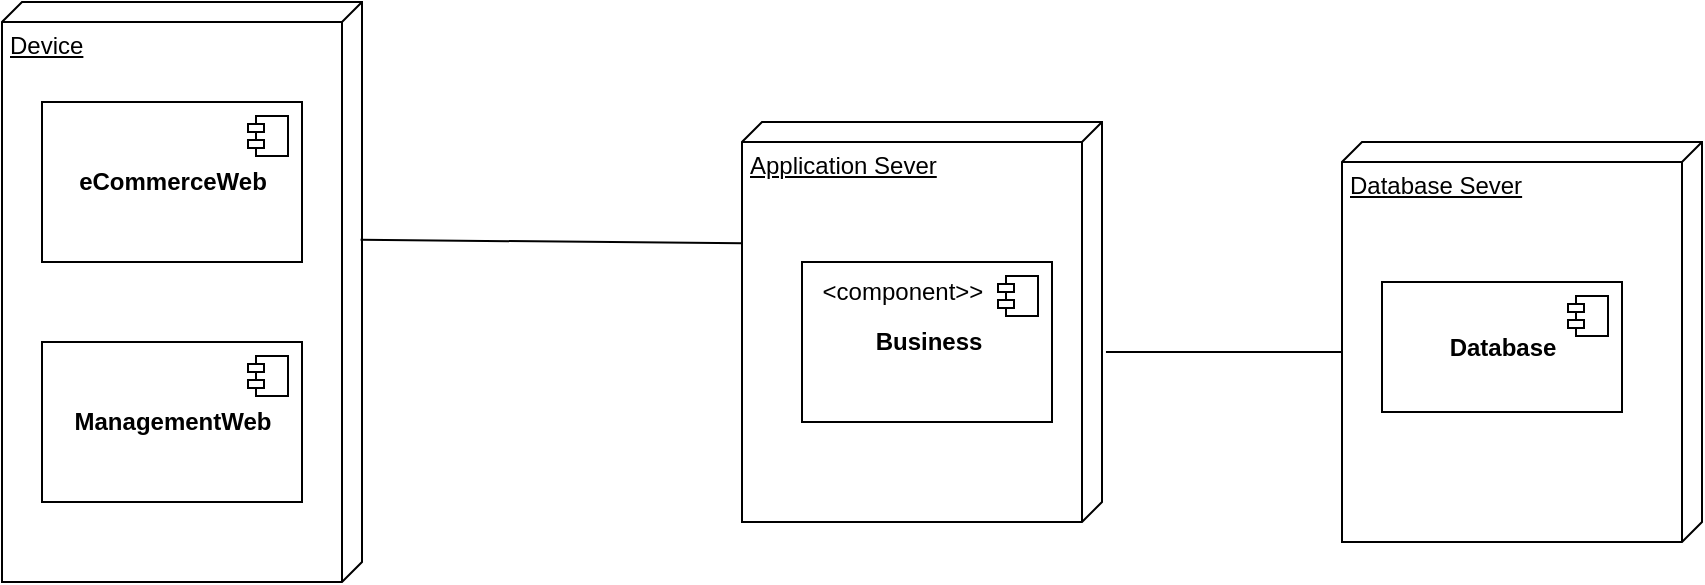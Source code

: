 <mxfile version="20.0.3" type="device"><diagram id="VBdRO_Th2MZ1tMxbXXNb" name="Page-1"><mxGraphModel dx="1038" dy="571" grid="1" gridSize="10" guides="1" tooltips="1" connect="1" arrows="1" fold="1" page="1" pageScale="1" pageWidth="3000" pageHeight="1700" math="0" shadow="0"><root><mxCell id="0"/><mxCell id="1" parent="0"/><mxCell id="WeOqkX8gcrQfNSKUkzTG-1" value="Device" style="verticalAlign=top;align=left;spacingTop=8;spacingLeft=2;spacingRight=12;shape=cube;size=10;direction=south;fontStyle=4;html=1;" parent="1" vertex="1"><mxGeometry x="110" y="120" width="180" height="290" as="geometry"/></mxCell><mxCell id="WeOqkX8gcrQfNSKUkzTG-2" value="&lt;b&gt;eCommerceWeb&lt;/b&gt;" style="html=1;dropTarget=0;" parent="1" vertex="1"><mxGeometry x="130" y="170" width="130" height="80" as="geometry"/></mxCell><mxCell id="WeOqkX8gcrQfNSKUkzTG-3" value="" style="shape=module;jettyWidth=8;jettyHeight=4;" parent="WeOqkX8gcrQfNSKUkzTG-2" vertex="1"><mxGeometry x="1" width="20" height="20" relative="1" as="geometry"><mxPoint x="-27" y="7" as="offset"/></mxGeometry></mxCell><mxCell id="WeOqkX8gcrQfNSKUkzTG-6" value="&lt;b&gt;ManagementWeb&lt;/b&gt;" style="html=1;dropTarget=0;" parent="1" vertex="1"><mxGeometry x="130" y="290" width="130" height="80" as="geometry"/></mxCell><mxCell id="WeOqkX8gcrQfNSKUkzTG-7" value="" style="shape=module;jettyWidth=8;jettyHeight=4;" parent="WeOqkX8gcrQfNSKUkzTG-6" vertex="1"><mxGeometry x="1" width="20" height="20" relative="1" as="geometry"><mxPoint x="-27" y="7" as="offset"/></mxGeometry></mxCell><mxCell id="WeOqkX8gcrQfNSKUkzTG-8" value="Application Sever" style="verticalAlign=top;align=left;spacingTop=8;spacingLeft=2;spacingRight=12;shape=cube;size=10;direction=south;fontStyle=4;html=1;" parent="1" vertex="1"><mxGeometry x="480" y="180" width="180" height="200" as="geometry"/></mxCell><mxCell id="WeOqkX8gcrQfNSKUkzTG-9" value="&lt;b&gt;Business&lt;/b&gt;" style="html=1;dropTarget=0;" parent="1" vertex="1"><mxGeometry x="510" y="250" width="125" height="80" as="geometry"/></mxCell><mxCell id="WeOqkX8gcrQfNSKUkzTG-10" value="" style="shape=module;jettyWidth=8;jettyHeight=4;" parent="WeOqkX8gcrQfNSKUkzTG-9" vertex="1"><mxGeometry x="1" width="20" height="20" relative="1" as="geometry"><mxPoint x="-27" y="7" as="offset"/></mxGeometry></mxCell><mxCell id="WeOqkX8gcrQfNSKUkzTG-11" value="&amp;lt;component&amp;gt;&amp;gt;" style="text;html=1;align=center;verticalAlign=middle;resizable=0;points=[];autosize=1;strokeColor=none;fillColor=none;" parent="1" vertex="1"><mxGeometry x="510" y="250" width="100" height="30" as="geometry"/></mxCell><mxCell id="WeOqkX8gcrQfNSKUkzTG-12" value="Database Sever" style="verticalAlign=top;align=left;spacingTop=8;spacingLeft=2;spacingRight=12;shape=cube;size=10;direction=south;fontStyle=4;html=1;" parent="1" vertex="1"><mxGeometry x="780" y="190" width="180" height="200" as="geometry"/></mxCell><mxCell id="WeOqkX8gcrQfNSKUkzTG-13" value="&lt;b&gt;Database&lt;/b&gt;" style="html=1;dropTarget=0;" parent="1" vertex="1"><mxGeometry x="800" y="260" width="120" height="65" as="geometry"/></mxCell><mxCell id="WeOqkX8gcrQfNSKUkzTG-14" value="" style="shape=module;jettyWidth=8;jettyHeight=4;" parent="WeOqkX8gcrQfNSKUkzTG-13" vertex="1"><mxGeometry x="1" width="20" height="20" relative="1" as="geometry"><mxPoint x="-27" y="7" as="offset"/></mxGeometry></mxCell><mxCell id="WeOqkX8gcrQfNSKUkzTG-16" value="" style="endArrow=none;html=1;rounded=0;exitX=0.41;exitY=0.004;exitDx=0;exitDy=0;exitPerimeter=0;entryX=0.303;entryY=0.998;entryDx=0;entryDy=0;entryPerimeter=0;" parent="1" source="WeOqkX8gcrQfNSKUkzTG-1" target="WeOqkX8gcrQfNSKUkzTG-8" edge="1"><mxGeometry width="50" height="50" relative="1" as="geometry"><mxPoint x="500" y="330" as="sourcePoint"/><mxPoint x="550" y="280" as="targetPoint"/></mxGeometry></mxCell><mxCell id="WeOqkX8gcrQfNSKUkzTG-17" value="" style="endArrow=none;html=1;rounded=0;exitX=0;exitY=0;exitDx=105;exitDy=180;exitPerimeter=0;entryX=0.575;entryY=-0.011;entryDx=0;entryDy=0;entryPerimeter=0;" parent="1" source="WeOqkX8gcrQfNSKUkzTG-12" target="WeOqkX8gcrQfNSKUkzTG-8" edge="1"><mxGeometry width="50" height="50" relative="1" as="geometry"><mxPoint x="500" y="330" as="sourcePoint"/><mxPoint x="660" y="290" as="targetPoint"/></mxGeometry></mxCell></root></mxGraphModel></diagram></mxfile>